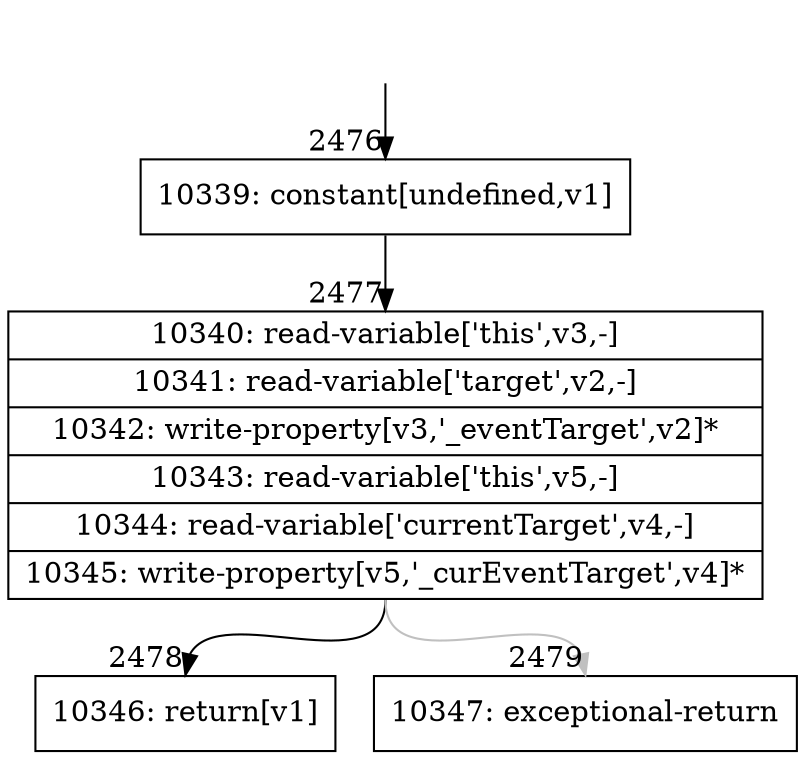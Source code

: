 digraph {
rankdir="TD"
BB_entry111[shape=none,label=""];
BB_entry111 -> BB2476 [tailport=s, headport=n, headlabel="    2476"]
BB2476 [shape=record label="{10339: constant[undefined,v1]}" ] 
BB2476 -> BB2477 [tailport=s, headport=n, headlabel="      2477"]
BB2477 [shape=record label="{10340: read-variable['this',v3,-]|10341: read-variable['target',v2,-]|10342: write-property[v3,'_eventTarget',v2]*|10343: read-variable['this',v5,-]|10344: read-variable['currentTarget',v4,-]|10345: write-property[v5,'_curEventTarget',v4]*}" ] 
BB2477 -> BB2478 [tailport=s, headport=n, headlabel="      2478"]
BB2477 -> BB2479 [tailport=s, headport=n, color=gray, headlabel="      2479"]
BB2478 [shape=record label="{10346: return[v1]}" ] 
BB2479 [shape=record label="{10347: exceptional-return}" ] 
//#$~ 3132
}
